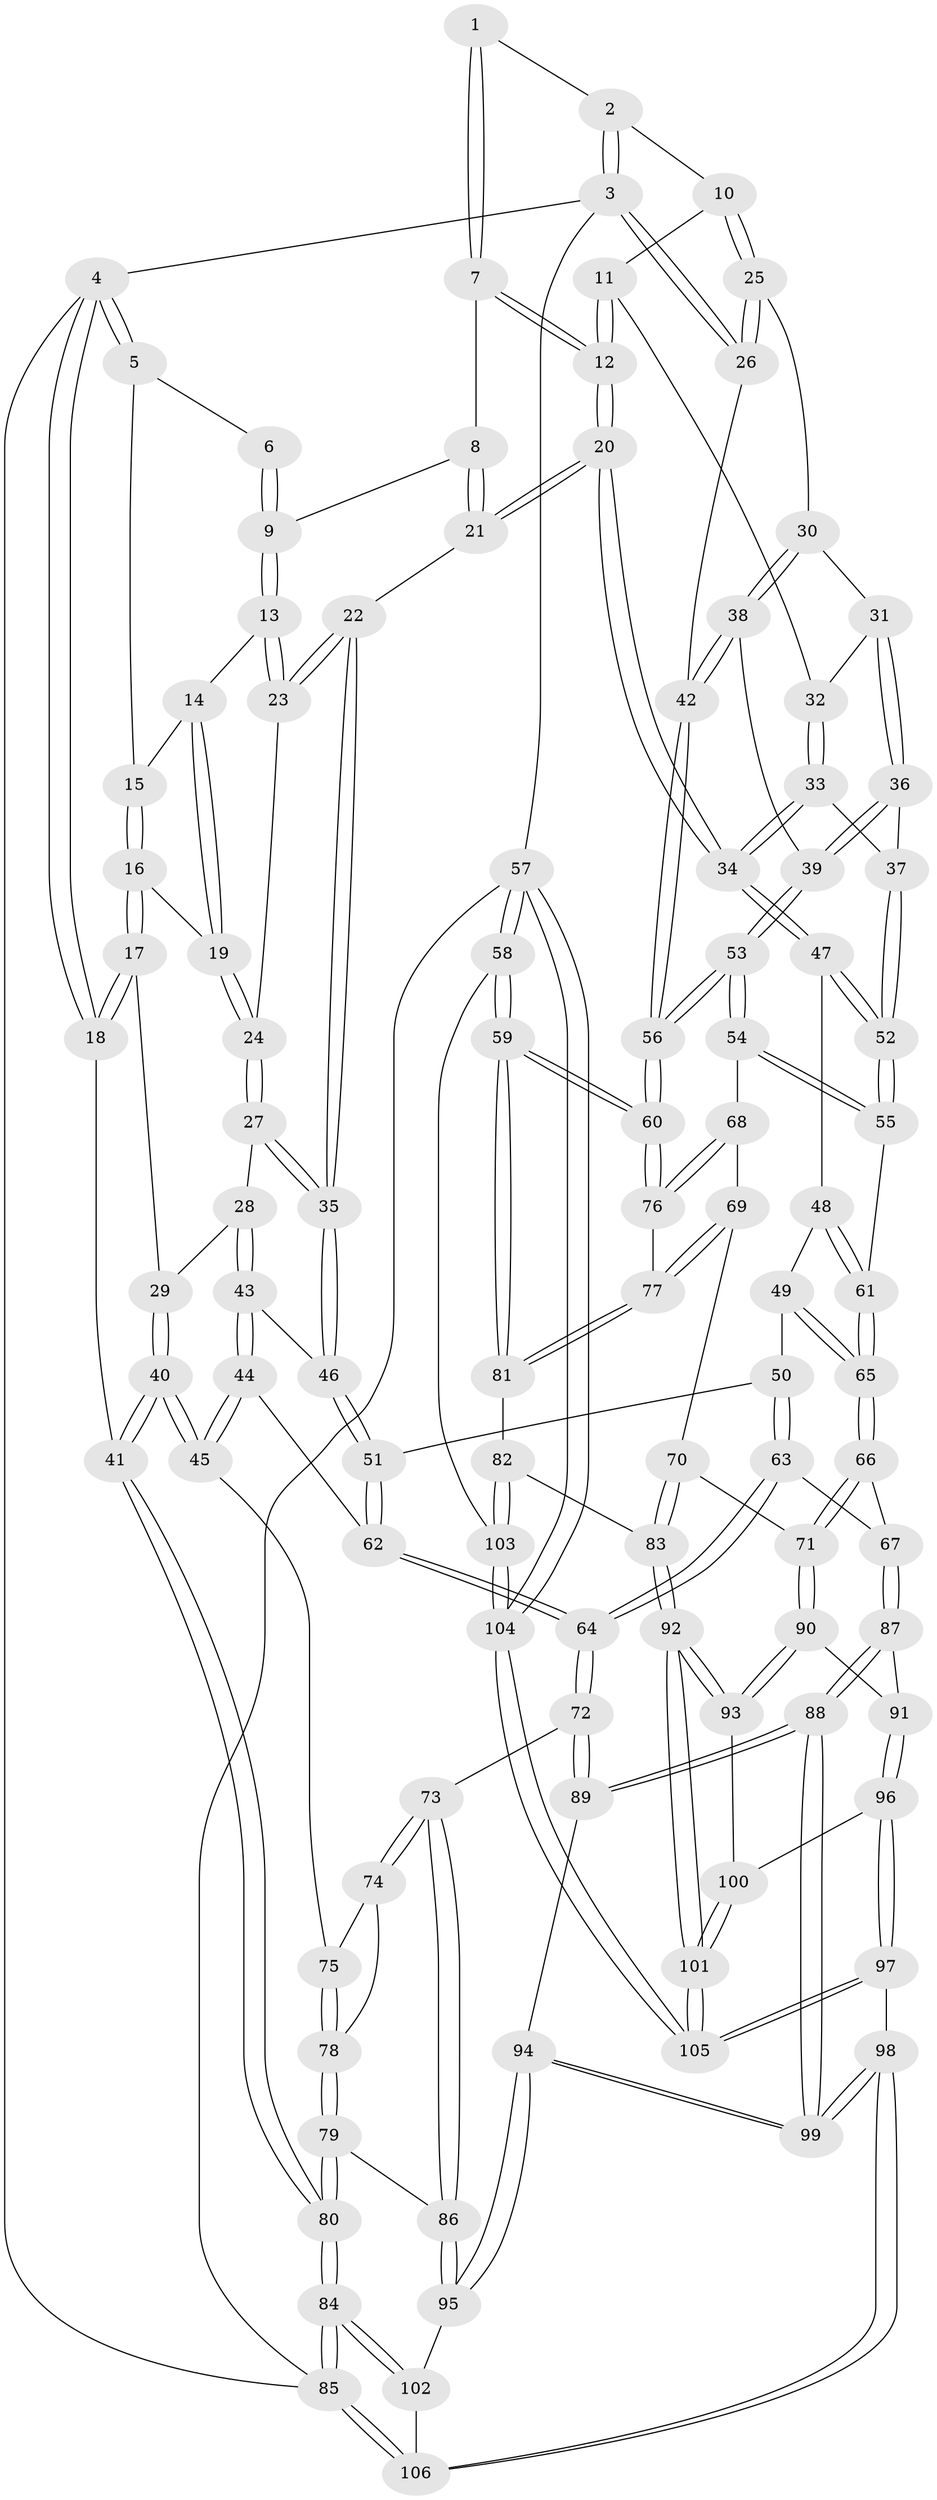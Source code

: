 // coarse degree distribution, {2: 0.07142857142857142, 3: 0.2619047619047619, 5: 0.3333333333333333, 4: 0.14285714285714285, 6: 0.14285714285714285, 7: 0.023809523809523808, 10: 0.023809523809523808}
// Generated by graph-tools (version 1.1) at 2025/06/03/04/25 22:06:07]
// undirected, 106 vertices, 262 edges
graph export_dot {
graph [start="1"]
  node [color=gray90,style=filled];
  1 [pos="+0.7186157001385733+0"];
  2 [pos="+0.7947534773681556+0"];
  3 [pos="+1+0"];
  4 [pos="+0+0"];
  5 [pos="+0+0"];
  6 [pos="+0.3130536050072013+0"];
  7 [pos="+0.635575121767524+0.014603811428957125"];
  8 [pos="+0.4234971420699196+0.09535188620191594"];
  9 [pos="+0.3650858827278773+0.07404074890776521"];
  10 [pos="+0.8364362933934104+0.15011549133898072"];
  11 [pos="+0.8156977005634284+0.2028459587500263"];
  12 [pos="+0.643047092833583+0.18712712436533427"];
  13 [pos="+0.35992349181833716+0.07916747772990379"];
  14 [pos="+0.24565959350577363+0.11484205991717317"];
  15 [pos="+0.11635656678952996+0"];
  16 [pos="+0.18930894919166252+0.1603515344785696"];
  17 [pos="+0.0357175149028709+0.14965886501997097"];
  18 [pos="+0+0"];
  19 [pos="+0.2018902632297498+0.16330850883044387"];
  20 [pos="+0.5746754557082333+0.30410103525827964"];
  21 [pos="+0.5215785924832008+0.2934174009743066"];
  22 [pos="+0.437374330365907+0.3137743126162516"];
  23 [pos="+0.341563516185341+0.19198012048021776"];
  24 [pos="+0.23604848078356025+0.25618791092575277"];
  25 [pos="+1+0.12610247364419214"];
  26 [pos="+1+0.02142806393354195"];
  27 [pos="+0.233756993060204+0.2791355577122193"];
  28 [pos="+0.21270374412167517+0.29187445898806785"];
  29 [pos="+0.11974236817013903+0.2956141589133748"];
  30 [pos="+0.989227966126738+0.2136277710664926"];
  31 [pos="+0.8786385652623353+0.267323934400354"];
  32 [pos="+0.829309723240491+0.22675932172478344"];
  33 [pos="+0.7284239759879789+0.3465328512424713"];
  34 [pos="+0.599667303040698+0.34787003678787615"];
  35 [pos="+0.3583859883263661+0.3659821203596687"];
  36 [pos="+0.8884854451490003+0.3803175265897549"];
  37 [pos="+0.8413337227990854+0.3959248471943628"];
  38 [pos="+0.9590711863732284+0.338516494720763"];
  39 [pos="+0.8892304301008829+0.3807361262242112"];
  40 [pos="+0+0.5423408540398785"];
  41 [pos="+0+0.5472482204816177"];
  42 [pos="+1+0.1491213018614438"];
  43 [pos="+0.16509005309605038+0.49125574887191525"];
  44 [pos="+0.09728489580943663+0.5487185339678675"];
  45 [pos="+0.03965153016778225+0.5563402037395063"];
  46 [pos="+0.3430826602812259+0.4248098124046183"];
  47 [pos="+0.600373190577697+0.36073669841649153"];
  48 [pos="+0.5598091065030638+0.4660054003297425"];
  49 [pos="+0.4644026773825851+0.5565425425571358"];
  50 [pos="+0.4258952845162086+0.5533616887694884"];
  51 [pos="+0.404219744710645+0.5379782380809238"];
  52 [pos="+0.7596761466773951+0.5271355057503041"];
  53 [pos="+1+0.5563244536969507"];
  54 [pos="+0.8053990274716791+0.5976247590040685"];
  55 [pos="+0.7655706117952135+0.5721585741270756"];
  56 [pos="+1+0.592958259083915"];
  57 [pos="+1+1"];
  58 [pos="+1+0.8243714273716591"];
  59 [pos="+1+0.8150633681781433"];
  60 [pos="+1+0.6483686633312765"];
  61 [pos="+0.6713667722850158+0.6110050045742126"];
  62 [pos="+0.21784496536435582+0.6086464830810818"];
  63 [pos="+0.33662619392168097+0.7439952311565758"];
  64 [pos="+0.3210596056051629+0.7476137973268582"];
  65 [pos="+0.5800115198721523+0.7211179340405717"];
  66 [pos="+0.5795952845491587+0.7274945275936813"];
  67 [pos="+0.42427192048181805+0.7696753595206185"];
  68 [pos="+0.8079389187779108+0.6664743472061097"];
  69 [pos="+0.8047843868661798+0.6805399800080968"];
  70 [pos="+0.7223099509442066+0.760759233222518"];
  71 [pos="+0.5905838723999883+0.7445835973656707"];
  72 [pos="+0.27509724178089884+0.8075040933474633"];
  73 [pos="+0.2456880799521047+0.8125062539687197"];
  74 [pos="+0.14790693191963697+0.7313846078659769"];
  75 [pos="+0.07897785692541551+0.6259700725591963"];
  76 [pos="+0.9287393996306899+0.729567107031314"];
  77 [pos="+0.8531499652506759+0.790281794610564"];
  78 [pos="+0.11267669580968484+0.8152286842876388"];
  79 [pos="+0.10161110027965557+0.8773116412620716"];
  80 [pos="+0+1"];
  81 [pos="+0.8518487183274358+0.7957283021918476"];
  82 [pos="+0.8212862838022855+0.8710043715975617"];
  83 [pos="+0.8205151519181932+0.871103486400477"];
  84 [pos="+0+1"];
  85 [pos="+0+1"];
  86 [pos="+0.1558458006307901+0.8714846164486242"];
  87 [pos="+0.43844388074199636+0.8931856508397847"];
  88 [pos="+0.3617324395912082+0.9711700812760038"];
  89 [pos="+0.30050414073208326+0.8716044197914552"];
  90 [pos="+0.5929899061711101+0.7756601855905245"];
  91 [pos="+0.508354225170236+0.901022921425377"];
  92 [pos="+0.8000128394518563+0.8854550480207244"];
  93 [pos="+0.6488659873360697+0.8858225383980443"];
  94 [pos="+0.21349434934113465+0.9569078538350848"];
  95 [pos="+0.20334353930246632+0.9504019173249413"];
  96 [pos="+0.5491117779262549+0.9841880243199475"];
  97 [pos="+0.500867558545343+1"];
  98 [pos="+0.37137428821291785+1"];
  99 [pos="+0.3547437779499629+1"];
  100 [pos="+0.6448249342964243+0.9007140472765617"];
  101 [pos="+0.7221092479990777+1"];
  102 [pos="+0.17566522824793632+0.973959634175705"];
  103 [pos="+0.8500425049291994+0.8870434085590491"];
  104 [pos="+1+1"];
  105 [pos="+0.7095331141133125+1"];
  106 [pos="+0.23538145236792224+1"];
  1 -- 2;
  1 -- 7;
  1 -- 7;
  2 -- 3;
  2 -- 3;
  2 -- 10;
  3 -- 4;
  3 -- 26;
  3 -- 26;
  3 -- 57;
  4 -- 5;
  4 -- 5;
  4 -- 18;
  4 -- 18;
  4 -- 85;
  5 -- 6;
  5 -- 15;
  6 -- 9;
  6 -- 9;
  7 -- 8;
  7 -- 12;
  7 -- 12;
  8 -- 9;
  8 -- 21;
  8 -- 21;
  9 -- 13;
  9 -- 13;
  10 -- 11;
  10 -- 25;
  10 -- 25;
  11 -- 12;
  11 -- 12;
  11 -- 32;
  12 -- 20;
  12 -- 20;
  13 -- 14;
  13 -- 23;
  13 -- 23;
  14 -- 15;
  14 -- 19;
  14 -- 19;
  15 -- 16;
  15 -- 16;
  16 -- 17;
  16 -- 17;
  16 -- 19;
  17 -- 18;
  17 -- 18;
  17 -- 29;
  18 -- 41;
  19 -- 24;
  19 -- 24;
  20 -- 21;
  20 -- 21;
  20 -- 34;
  20 -- 34;
  21 -- 22;
  22 -- 23;
  22 -- 23;
  22 -- 35;
  22 -- 35;
  23 -- 24;
  24 -- 27;
  24 -- 27;
  25 -- 26;
  25 -- 26;
  25 -- 30;
  26 -- 42;
  27 -- 28;
  27 -- 35;
  27 -- 35;
  28 -- 29;
  28 -- 43;
  28 -- 43;
  29 -- 40;
  29 -- 40;
  30 -- 31;
  30 -- 38;
  30 -- 38;
  31 -- 32;
  31 -- 36;
  31 -- 36;
  32 -- 33;
  32 -- 33;
  33 -- 34;
  33 -- 34;
  33 -- 37;
  34 -- 47;
  34 -- 47;
  35 -- 46;
  35 -- 46;
  36 -- 37;
  36 -- 39;
  36 -- 39;
  37 -- 52;
  37 -- 52;
  38 -- 39;
  38 -- 42;
  38 -- 42;
  39 -- 53;
  39 -- 53;
  40 -- 41;
  40 -- 41;
  40 -- 45;
  40 -- 45;
  41 -- 80;
  41 -- 80;
  42 -- 56;
  42 -- 56;
  43 -- 44;
  43 -- 44;
  43 -- 46;
  44 -- 45;
  44 -- 45;
  44 -- 62;
  45 -- 75;
  46 -- 51;
  46 -- 51;
  47 -- 48;
  47 -- 52;
  47 -- 52;
  48 -- 49;
  48 -- 61;
  48 -- 61;
  49 -- 50;
  49 -- 65;
  49 -- 65;
  50 -- 51;
  50 -- 63;
  50 -- 63;
  51 -- 62;
  51 -- 62;
  52 -- 55;
  52 -- 55;
  53 -- 54;
  53 -- 54;
  53 -- 56;
  53 -- 56;
  54 -- 55;
  54 -- 55;
  54 -- 68;
  55 -- 61;
  56 -- 60;
  56 -- 60;
  57 -- 58;
  57 -- 58;
  57 -- 104;
  57 -- 104;
  57 -- 85;
  58 -- 59;
  58 -- 59;
  58 -- 103;
  59 -- 60;
  59 -- 60;
  59 -- 81;
  59 -- 81;
  60 -- 76;
  60 -- 76;
  61 -- 65;
  61 -- 65;
  62 -- 64;
  62 -- 64;
  63 -- 64;
  63 -- 64;
  63 -- 67;
  64 -- 72;
  64 -- 72;
  65 -- 66;
  65 -- 66;
  66 -- 67;
  66 -- 71;
  66 -- 71;
  67 -- 87;
  67 -- 87;
  68 -- 69;
  68 -- 76;
  68 -- 76;
  69 -- 70;
  69 -- 77;
  69 -- 77;
  70 -- 71;
  70 -- 83;
  70 -- 83;
  71 -- 90;
  71 -- 90;
  72 -- 73;
  72 -- 89;
  72 -- 89;
  73 -- 74;
  73 -- 74;
  73 -- 86;
  73 -- 86;
  74 -- 75;
  74 -- 78;
  75 -- 78;
  75 -- 78;
  76 -- 77;
  77 -- 81;
  77 -- 81;
  78 -- 79;
  78 -- 79;
  79 -- 80;
  79 -- 80;
  79 -- 86;
  80 -- 84;
  80 -- 84;
  81 -- 82;
  82 -- 83;
  82 -- 103;
  82 -- 103;
  83 -- 92;
  83 -- 92;
  84 -- 85;
  84 -- 85;
  84 -- 102;
  84 -- 102;
  85 -- 106;
  85 -- 106;
  86 -- 95;
  86 -- 95;
  87 -- 88;
  87 -- 88;
  87 -- 91;
  88 -- 89;
  88 -- 89;
  88 -- 99;
  88 -- 99;
  89 -- 94;
  90 -- 91;
  90 -- 93;
  90 -- 93;
  91 -- 96;
  91 -- 96;
  92 -- 93;
  92 -- 93;
  92 -- 101;
  92 -- 101;
  93 -- 100;
  94 -- 95;
  94 -- 95;
  94 -- 99;
  94 -- 99;
  95 -- 102;
  96 -- 97;
  96 -- 97;
  96 -- 100;
  97 -- 98;
  97 -- 105;
  97 -- 105;
  98 -- 99;
  98 -- 99;
  98 -- 106;
  98 -- 106;
  100 -- 101;
  100 -- 101;
  101 -- 105;
  101 -- 105;
  102 -- 106;
  103 -- 104;
  103 -- 104;
  104 -- 105;
  104 -- 105;
}

